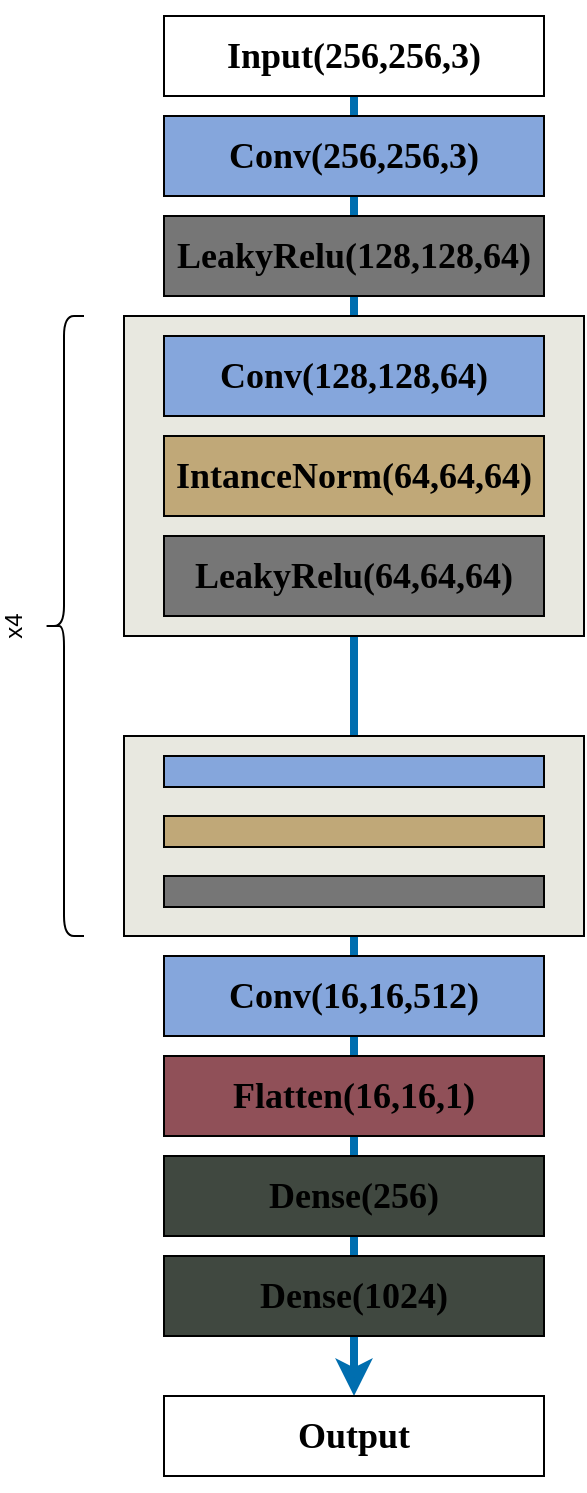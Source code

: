 <mxfile version="20.3.7" type="github">
  <diagram id="zbZYlH1tf5Qj_QSA8il5" name="第 1 页">
    <mxGraphModel dx="1351" dy="796" grid="1" gridSize="10" guides="1" tooltips="1" connect="1" arrows="1" fold="1" page="1" pageScale="1" pageWidth="827" pageHeight="1169" math="0" shadow="0">
      <root>
        <mxCell id="0" />
        <mxCell id="1" parent="0" />
        <mxCell id="HpHhYa8Dk-qDjV2WvefI-2" value="" style="endArrow=classic;html=1;rounded=0;fontFamily=Times New Roman;fontSize=18;exitX=0.5;exitY=1;exitDx=0;exitDy=0;entryX=0.5;entryY=0;entryDx=0;entryDy=0;strokeWidth=4;fillColor=#1ba1e2;strokeColor=#006EAF;" parent="1" source="HpHhYa8Dk-qDjV2WvefI-4" target="HpHhYa8Dk-qDjV2WvefI-39" edge="1">
          <mxGeometry width="50" height="50" relative="1" as="geometry">
            <mxPoint x="300" y="120" as="sourcePoint" />
            <mxPoint x="350" y="70" as="targetPoint" />
          </mxGeometry>
        </mxCell>
        <mxCell id="HpHhYa8Dk-qDjV2WvefI-3" value="" style="rounded=0;whiteSpace=wrap;html=1;fontFamily=Times New Roman;fontSize=18;fillColor=#e8e8e0;" parent="1" vertex="1">
          <mxGeometry x="130" y="240" width="230" height="160" as="geometry" />
        </mxCell>
        <mxCell id="HpHhYa8Dk-qDjV2WvefI-4" value="&lt;h5&gt;&lt;font style=&quot;font-size: 18px;&quot; face=&quot;Times New Roman&quot;&gt;Input(256,256,3)&lt;/font&gt;&lt;/h5&gt;" style="rounded=0;whiteSpace=wrap;html=1;" parent="1" vertex="1">
          <mxGeometry x="150" y="90" width="190" height="40" as="geometry" />
        </mxCell>
        <mxCell id="HpHhYa8Dk-qDjV2WvefI-5" value="&lt;h5&gt;&lt;font face=&quot;Times New Roman&quot;&gt;&lt;span style=&quot;font-size: 18px;&quot;&gt;Conv(256,256,3)&lt;/span&gt;&lt;/font&gt;&lt;/h5&gt;" style="rounded=0;whiteSpace=wrap;html=1;fillColor=#85a6dc;" parent="1" vertex="1">
          <mxGeometry x="150" y="140" width="190" height="40" as="geometry" />
        </mxCell>
        <mxCell id="HpHhYa8Dk-qDjV2WvefI-7" value="&lt;font style=&quot;font-size: 18px;&quot; face=&quot;Times New Roman&quot;&gt;&lt;b&gt;LeakyRelu(128,128,64)&lt;/b&gt;&lt;/font&gt;" style="rounded=0;whiteSpace=wrap;html=1;fillColor=#767676;" parent="1" vertex="1">
          <mxGeometry x="150" y="190" width="190" height="40" as="geometry" />
        </mxCell>
        <mxCell id="HpHhYa8Dk-qDjV2WvefI-8" value="&lt;h5&gt;&lt;font face=&quot;Times New Roman&quot;&gt;&lt;span style=&quot;font-size: 18px;&quot;&gt;Conv(128,128,64)&lt;/span&gt;&lt;/font&gt;&lt;/h5&gt;" style="rounded=0;whiteSpace=wrap;html=1;fillColor=#85a6dc;" parent="1" vertex="1">
          <mxGeometry x="150" y="250" width="190" height="40" as="geometry" />
        </mxCell>
        <mxCell id="HpHhYa8Dk-qDjV2WvefI-9" value="&lt;h5&gt;&lt;font style=&quot;font-size: 18px;&quot; face=&quot;Times New Roman&quot;&gt;IntanceNorm(64,64,64)&lt;/font&gt;&lt;/h5&gt;" style="rounded=0;whiteSpace=wrap;html=1;fillColor=#C0A878;" parent="1" vertex="1">
          <mxGeometry x="150" y="300" width="190" height="40" as="geometry" />
        </mxCell>
        <mxCell id="HpHhYa8Dk-qDjV2WvefI-10" value="&lt;b style=&quot;font-family: &amp;quot;Times New Roman&amp;quot;; font-size: 18px;&quot;&gt;LeakyRelu(64,64,64)&lt;/b&gt;" style="rounded=0;whiteSpace=wrap;html=1;fillColor=#767676;" parent="1" vertex="1">
          <mxGeometry x="150" y="350" width="190" height="40" as="geometry" />
        </mxCell>
        <mxCell id="HpHhYa8Dk-qDjV2WvefI-11" value="" style="rounded=0;whiteSpace=wrap;html=1;fontFamily=Times New Roman;fontSize=18;fillColor=#E8E8E0;" parent="1" vertex="1">
          <mxGeometry x="130" y="450" width="230" height="100" as="geometry" />
        </mxCell>
        <mxCell id="HpHhYa8Dk-qDjV2WvefI-12" value="" style="rounded=0;whiteSpace=wrap;html=1;fillColor=#C0A878;" parent="1" vertex="1">
          <mxGeometry x="150" y="490" width="190" height="15.5" as="geometry" />
        </mxCell>
        <mxCell id="HpHhYa8Dk-qDjV2WvefI-13" value="" style="rounded=0;whiteSpace=wrap;html=1;fillColor=#85a6dc;" parent="1" vertex="1">
          <mxGeometry x="150" y="460" width="190" height="15.5" as="geometry" />
        </mxCell>
        <mxCell id="HpHhYa8Dk-qDjV2WvefI-14" value="" style="rounded=0;whiteSpace=wrap;html=1;fillColor=#767676;" parent="1" vertex="1">
          <mxGeometry x="150" y="520" width="190" height="15.5" as="geometry" />
        </mxCell>
        <mxCell id="HpHhYa8Dk-qDjV2WvefI-37" value="&lt;h5&gt;&lt;font face=&quot;Times New Roman&quot;&gt;&lt;span style=&quot;font-size: 18px;&quot;&gt;Conv(16,16,512)&lt;/span&gt;&lt;/font&gt;&lt;/h5&gt;" style="rounded=0;whiteSpace=wrap;html=1;fillColor=#85a6dc;" parent="1" vertex="1">
          <mxGeometry x="150" y="560" width="190" height="40" as="geometry" />
        </mxCell>
        <mxCell id="HpHhYa8Dk-qDjV2WvefI-38" value="&lt;h5&gt;&lt;font face=&quot;Times New Roman&quot;&gt;&lt;span style=&quot;font-size: 18px;&quot;&gt;Dense(1024)&lt;/span&gt;&lt;/font&gt;&lt;/h5&gt;" style="rounded=0;whiteSpace=wrap;html=1;fillColor=#404840;" parent="1" vertex="1">
          <mxGeometry x="150" y="710" width="190" height="40" as="geometry" />
        </mxCell>
        <mxCell id="HpHhYa8Dk-qDjV2WvefI-39" value="&lt;h5&gt;&lt;font style=&quot;font-size: 18px;&quot; face=&quot;Times New Roman&quot;&gt;Output&lt;/font&gt;&lt;/h5&gt;" style="rounded=0;whiteSpace=wrap;html=1;" parent="1" vertex="1">
          <mxGeometry x="150" y="780" width="190" height="40" as="geometry" />
        </mxCell>
        <mxCell id="HpHhYa8Dk-qDjV2WvefI-57" value="&lt;h5&gt;&lt;font face=&quot;Times New Roman&quot;&gt;&lt;span style=&quot;font-size: 18px;&quot;&gt;Flatten(16,16,1)&lt;/span&gt;&lt;/font&gt;&lt;/h5&gt;" style="rounded=0;whiteSpace=wrap;html=1;fillColor=#905058;" parent="1" vertex="1">
          <mxGeometry x="150" y="610" width="190" height="40" as="geometry" />
        </mxCell>
        <mxCell id="HpHhYa8Dk-qDjV2WvefI-58" value="&lt;h5&gt;&lt;font face=&quot;Times New Roman&quot;&gt;&lt;span style=&quot;font-size: 18px;&quot;&gt;Dense(256)&lt;/span&gt;&lt;/font&gt;&lt;/h5&gt;" style="rounded=0;whiteSpace=wrap;html=1;fillColor=#404840;" parent="1" vertex="1">
          <mxGeometry x="150" y="660" width="190" height="40" as="geometry" />
        </mxCell>
        <mxCell id="HpHhYa8Dk-qDjV2WvefI-59" value="" style="shape=curlyBracket;whiteSpace=wrap;html=1;rounded=1;fillColor=#404840;" parent="1" vertex="1">
          <mxGeometry x="90" y="240" width="20" height="310" as="geometry" />
        </mxCell>
        <mxCell id="HpHhYa8Dk-qDjV2WvefI-60" value="x4" style="text;html=1;strokeColor=none;fillColor=none;align=center;verticalAlign=middle;whiteSpace=wrap;rounded=0;horizontal=0;" parent="1" vertex="1">
          <mxGeometry x="70" y="385" width="10" height="20" as="geometry" />
        </mxCell>
      </root>
    </mxGraphModel>
  </diagram>
</mxfile>
